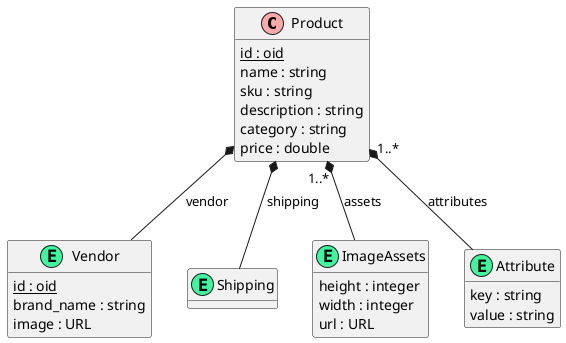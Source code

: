 @startuml

!define collection(x) class x << (C,#FFAAAA) >>
!define embedded(x) class x << (E,#42f49e) >>
!define primary_key(x) <u>x</u>
hide methods
hide stereotypes

collection(Product) {
    primary_key(id : oid)
    name : string
    sku : string
    description : string
    category : string
    price : double
}

embedded(Vendor) {
    primary_key(id : oid)
    brand_name : string
    image : URL
}

embedded(Shipping) {
}

embedded(ImageAssets) {
    height : integer
    width : integer
    url : URL
}

embedded(Attribute) {
    key : string
    value : string
}

Product *-- Vendor : vendor
Product *-- Shipping : shipping
Product "1..*" *-- Attribute : attributes
Product "1..*" *-- ImageAssets : assets

@enduml